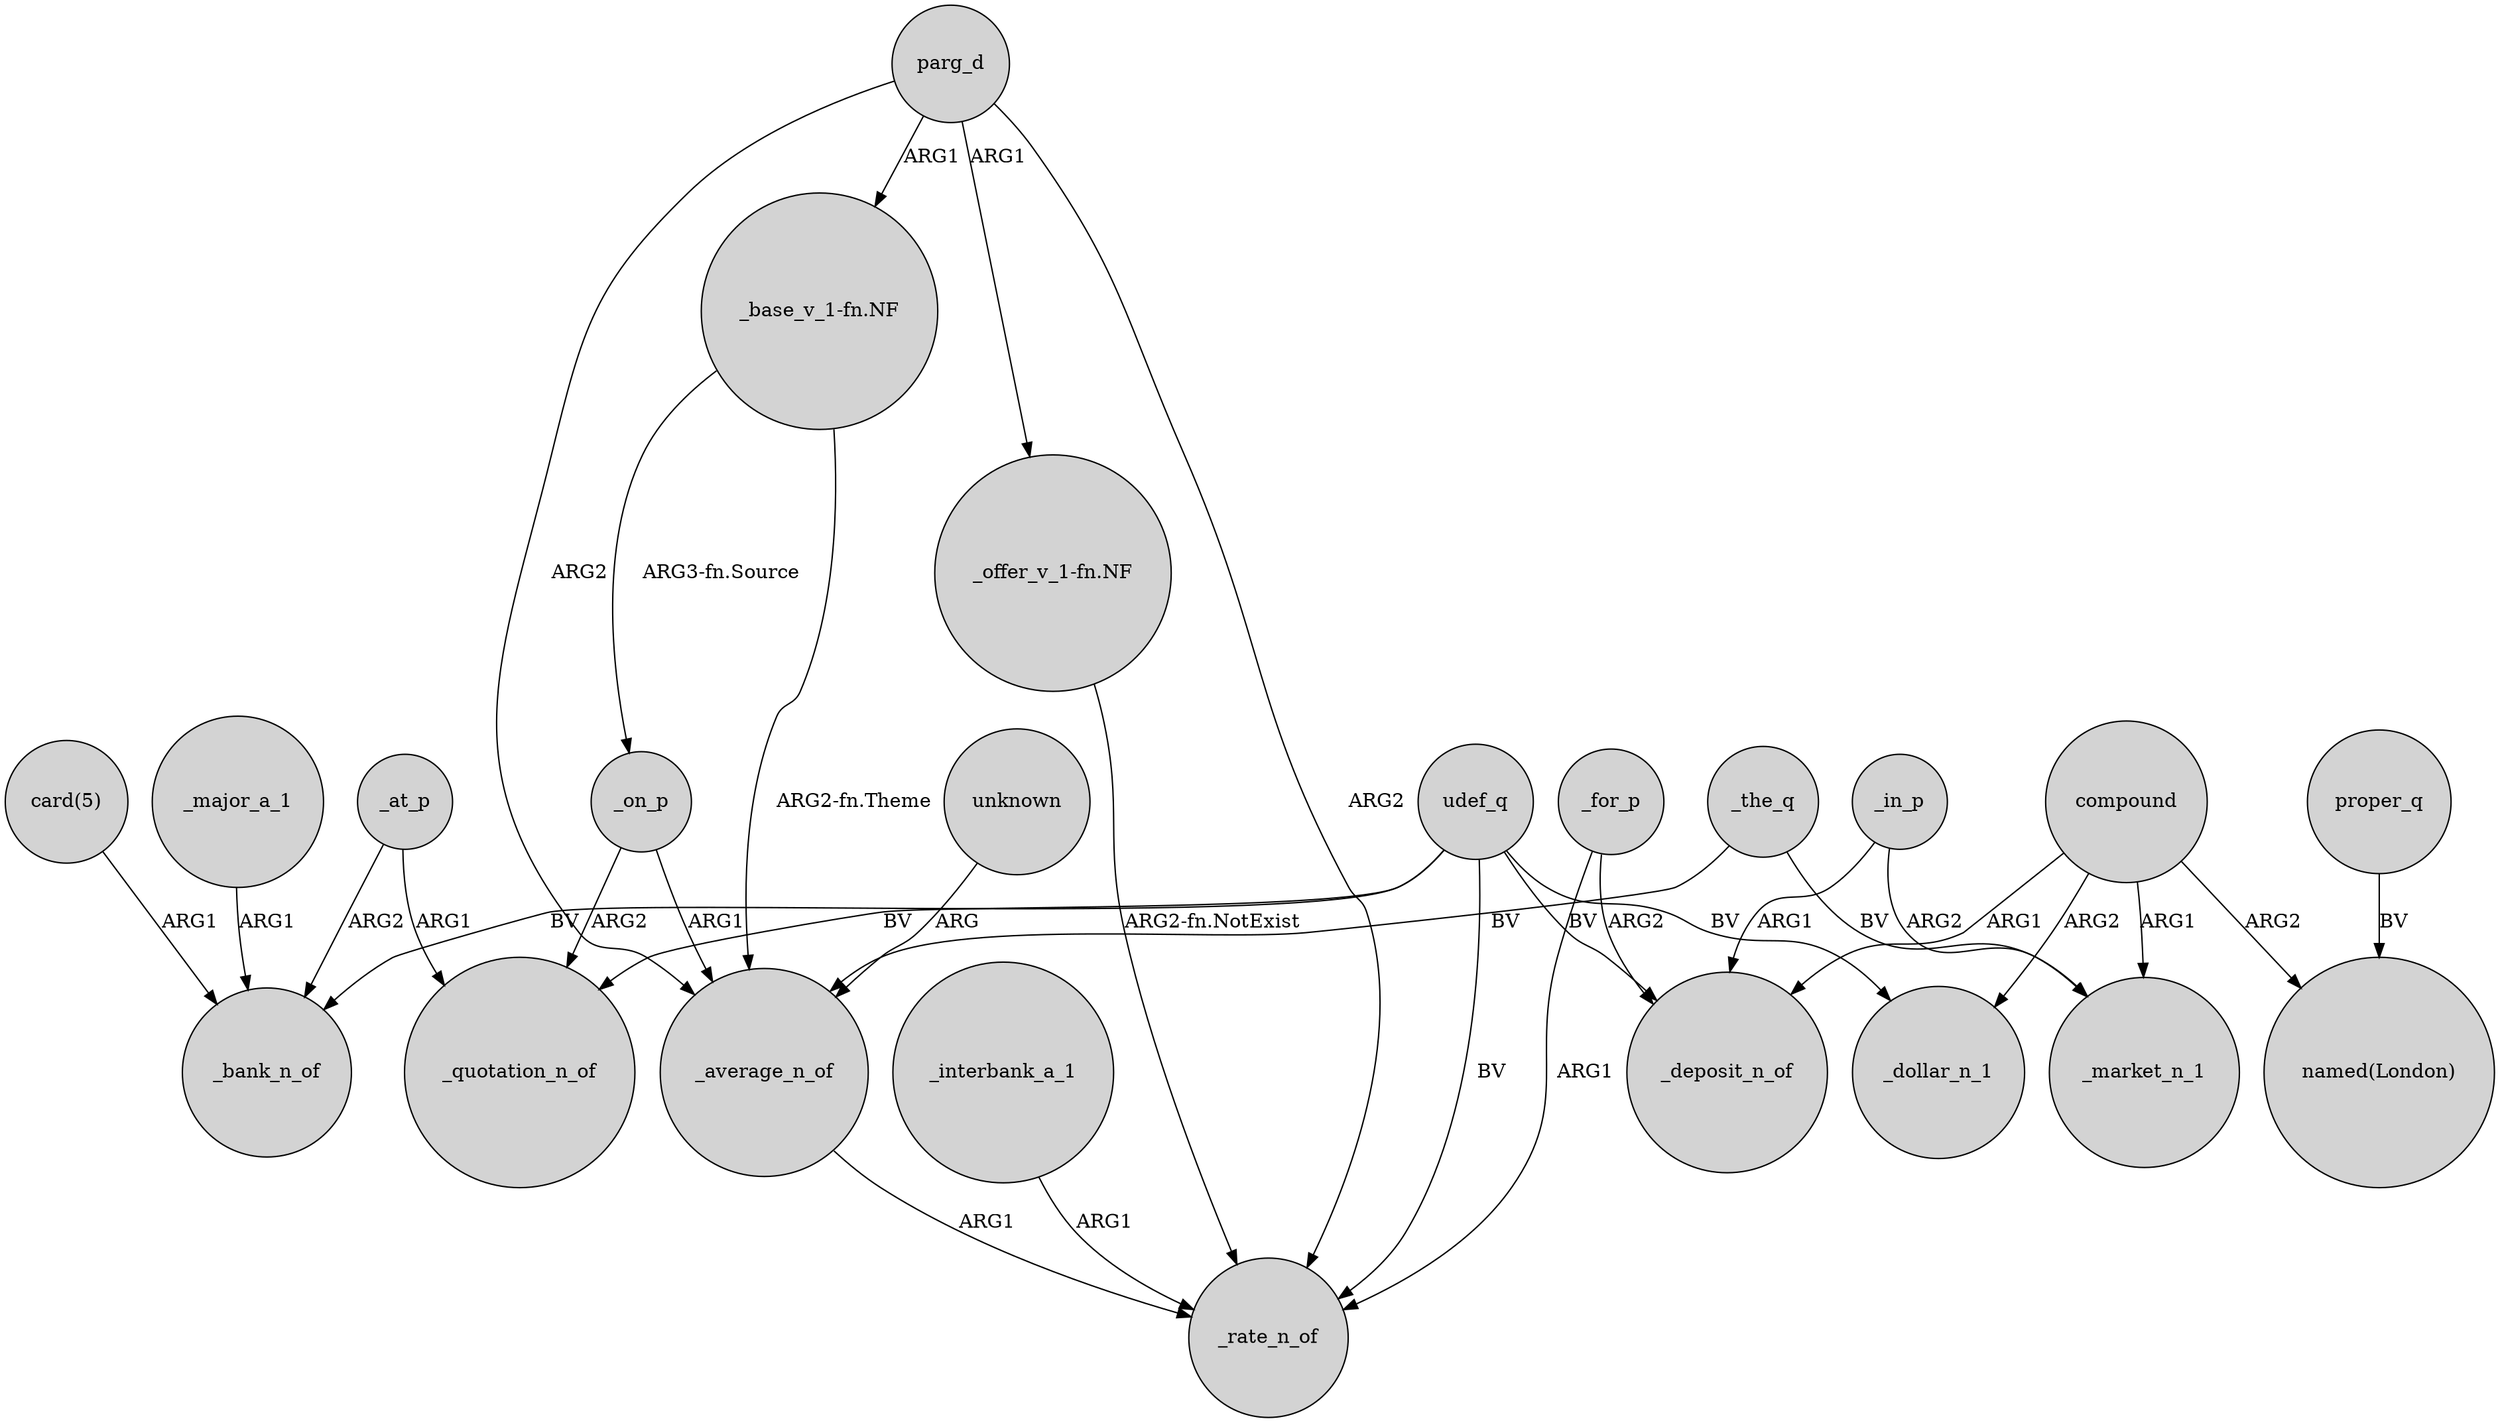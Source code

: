 digraph {
	node [shape=circle style=filled]
	_at_p -> _bank_n_of [label=ARG2]
	_on_p -> _average_n_of [label=ARG1]
	_for_p -> _rate_n_of [label=ARG1]
	_interbank_a_1 -> _rate_n_of [label=ARG1]
	_average_n_of -> _rate_n_of [label=ARG1]
	udef_q -> _rate_n_of [label=BV]
	_at_p -> _quotation_n_of [label=ARG1]
	"_offer_v_1-fn.NF" -> _rate_n_of [label="ARG2-fn.NotExist"]
	"_base_v_1-fn.NF" -> _on_p [label="ARG3-fn.Source"]
	udef_q -> _deposit_n_of [label=BV]
	parg_d -> _average_n_of [label=ARG2]
	"_base_v_1-fn.NF" -> _average_n_of [label="ARG2-fn.Theme"]
	_the_q -> _average_n_of [label=BV]
	_major_a_1 -> _bank_n_of [label=ARG1]
	_on_p -> _quotation_n_of [label=ARG2]
	compound -> "named(London)" [label=ARG2]
	proper_q -> "named(London)" [label=BV]
	udef_q -> _quotation_n_of [label=BV]
	_in_p -> _market_n_1 [label=ARG2]
	compound -> _deposit_n_of [label=ARG1]
	udef_q -> _bank_n_of [label=BV]
	compound -> _market_n_1 [label=ARG1]
	unknown -> _average_n_of [label=ARG]
	compound -> _dollar_n_1 [label=ARG2]
	_the_q -> _market_n_1 [label=BV]
	parg_d -> "_offer_v_1-fn.NF" [label=ARG1]
	_in_p -> _deposit_n_of [label=ARG1]
	parg_d -> _rate_n_of [label=ARG2]
	parg_d -> "_base_v_1-fn.NF" [label=ARG1]
	"card(5)" -> _bank_n_of [label=ARG1]
	udef_q -> _dollar_n_1 [label=BV]
	_for_p -> _deposit_n_of [label=ARG2]
}
